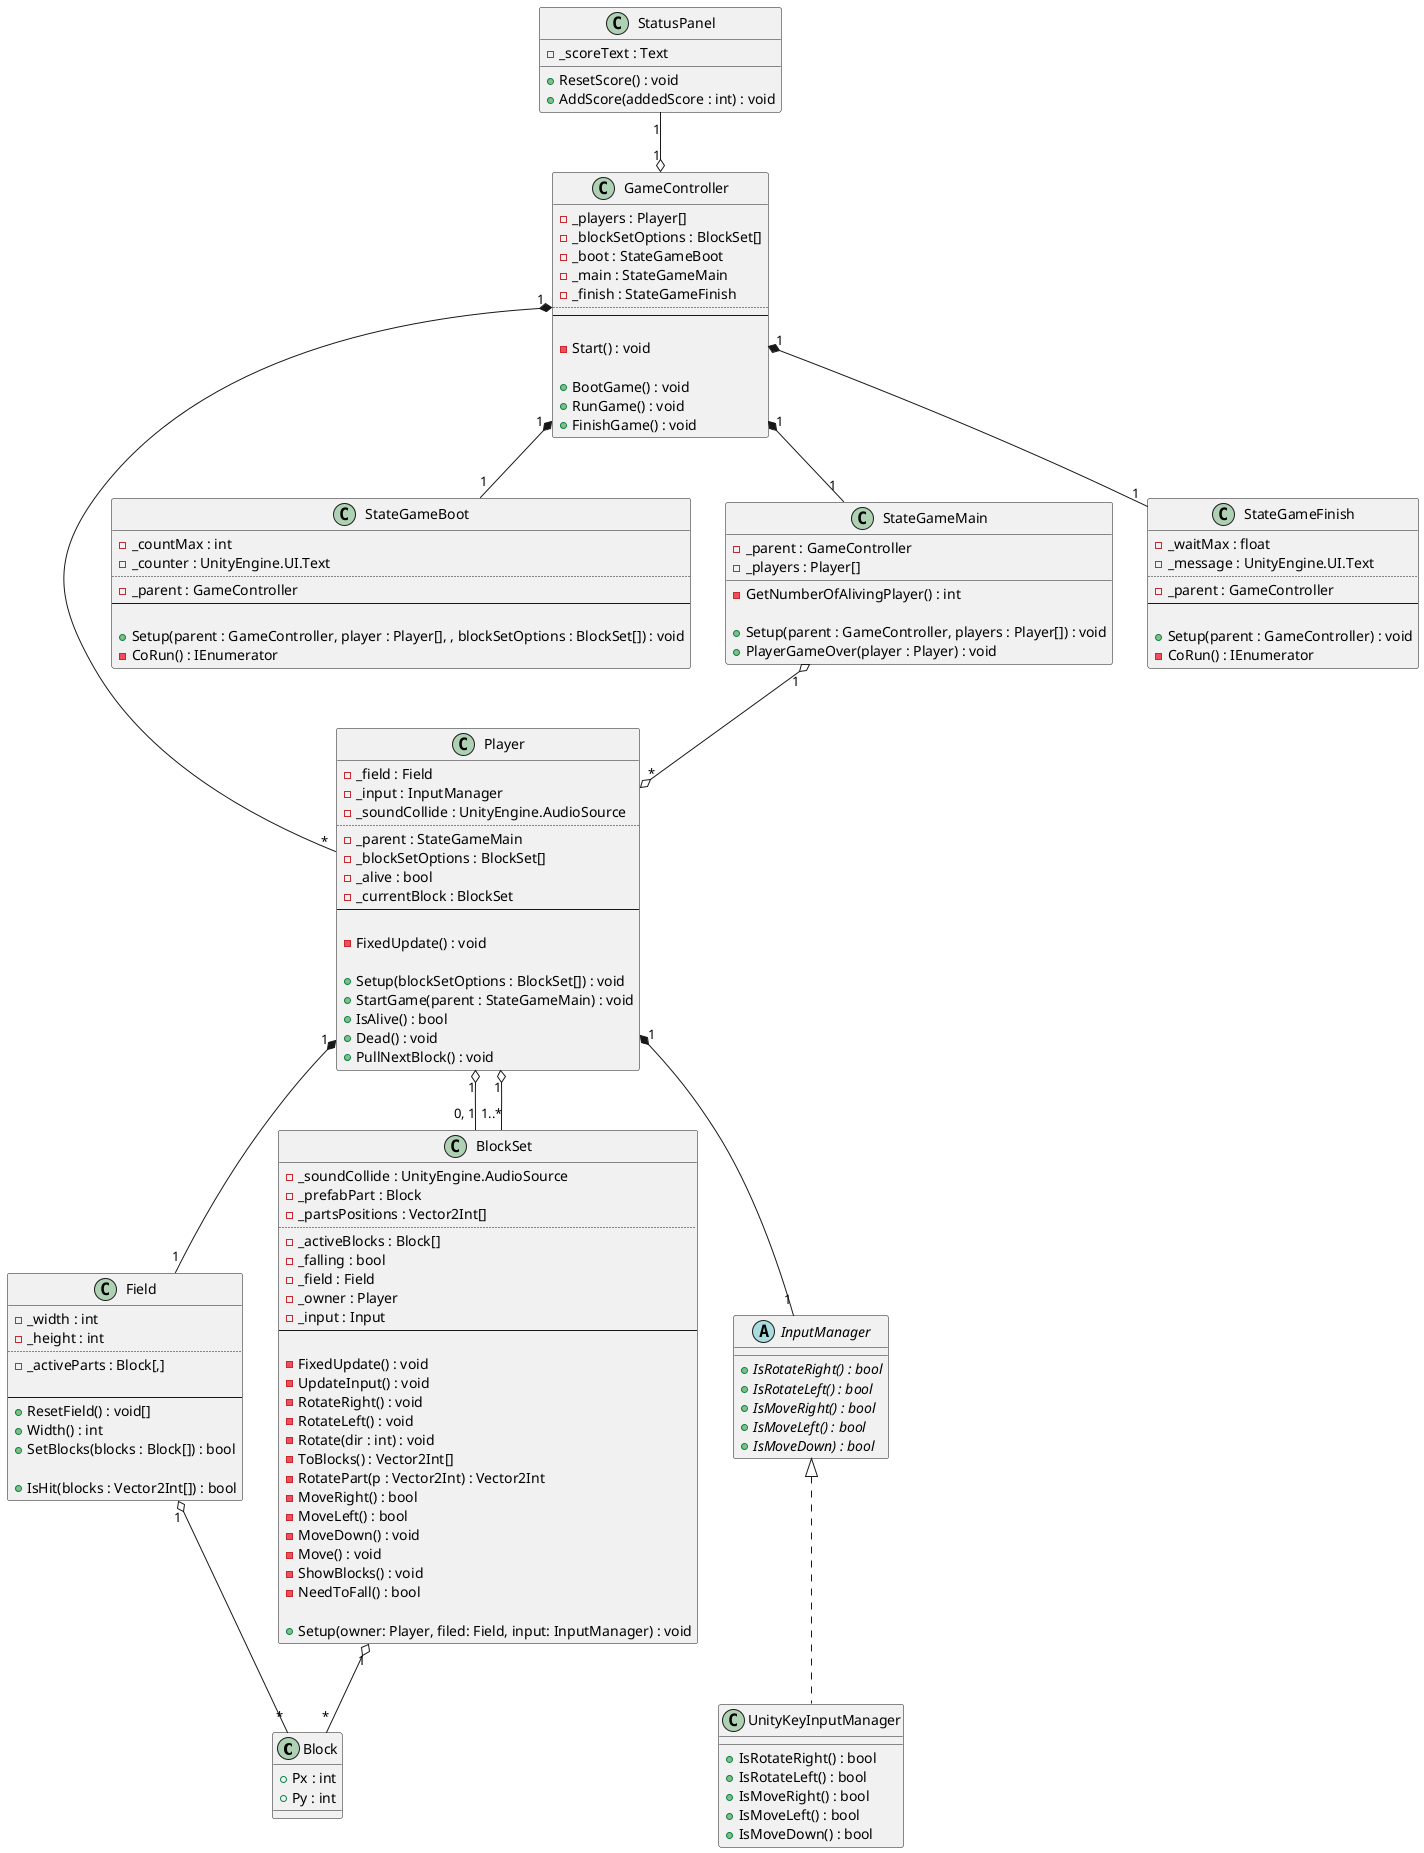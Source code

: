 @startuml

class Block
{
    + Px : int
    + Py : int
}

' フィールドの状態を管理する
class Field
{
    - _width : int
    - _height : int
    ..
    - _activeParts : Block[,]

    --
    + ResetField() : void[]
    + Width() : int
    ' @return ブロックが積みあがってしまったらtrue, そうでなければfalse を返す
    + SetBlocks(blocks : Block[]) : bool

    + IsHit(blocks : Vector2Int[]) : bool
}

' ゲームの進行を管理する
class GameController
{
    - _players : Player[]
    - _blockSetOptions : BlockSet[]
    - _boot : StateGameBoot
    - _main : StateGameMain
    - _finish : StateGameFinish
    ..
    --

    - Start() : void

    + BootGame() : void
    + RunGame() : void
    + FinishGame() : void
}

class Player
{
    - _field : Field
    - _input : InputManager
    - _soundCollide : UnityEngine.AudioSource
    ..
    - _parent : StateGameMain
    - _blockSetOptions : BlockSet[]
    - _alive : bool
    - _currentBlock : BlockSet
    --

    - FixedUpdate() : void

    + Setup(blockSetOptions : BlockSet[]) : void
    + StartGame(parent : StateGameMain) : void
    + IsAlive() : bool
    + Dead() : void
    + PullNextBlock() : void
}

class StateGameBoot
{
    - _countMax : int
    - _counter : UnityEngine.UI.Text
    ..
    - _parent : GameController
    --

    + Setup(parent : GameController, player : Player[], , blockSetOptions : BlockSet[]) : void
    - CoRun() : IEnumerator
}

class StateGameMain
{
    - _parent : GameController
    - _players : Player[]

    - GetNumberOfAlivingPlayer() : int

    + Setup(parent : GameController, players : Player[]) : void
    + PlayerGameOver(player : Player) : void
}

class StateGameFinish
{
    - _waitMax : float
    - _message : UnityEngine.UI.Text
    ..
    - _parent : GameController
    --

    + Setup(parent : GameController) : void
    - CoRun() : IEnumerator
}

abstract class InputManager
{
    + {abstract} IsRotateRight() : bool
    + {abstract} IsRotateLeft() : bool
    + {abstract} IsMoveRight() : bool
    + {abstract} IsMoveLeft() : bool
    + {abstract} IsMoveDown) : bool
}

class UnityKeyInputManager
{
    + IsRotateRight() : bool
    + IsRotateLeft() : bool
    + IsMoveRight() : bool
    + IsMoveLeft() : bool
    + IsMoveDown() : bool
}

' ブロックの状態を管理する
class BlockSet
{
    - _soundCollide : UnityEngine.AudioSource
    - _prefabPart : Block
    - _partsPositions : Vector2Int[]
    ..
    - _activeBlocks : Block[]
    - _falling : bool
    - _field : Field
    - _owner : Player
    - _input : Input
    --

    - FixedUpdate() : void
    - UpdateInput() : void
    - RotateRight() : void
    - RotateLeft() : void
    - Rotate(dir : int) : void
    - ToBlocks() : Vector2Int[]
    - RotatePart(p : Vector2Int) : Vector2Int
    ' @return 移動できる場合はtrue, 何かにぶつかって移動できない場合はfalse
    - MoveRight() : bool
    ' @return 移動できる場合はtrue, 何かにぶつかって移動できない場合はfalse
    - MoveLeft() : bool
    - MoveDown() : void
    - Move() : void
    - ShowBlocks() : void
    - NeedToFall() : bool

    + Setup(owner: Player, filed: Field, input: InputManager) : void
}


class StatusPanel
{
    - _scoreText : Text
 
    + ResetScore() : void
    + AddScore(addedScore : int) : void
}

Player "1" *-- "1" Field
Player "1" o-- "0, 1" BlockSet
Player "1" o-- "1..*" BlockSet
Player "1" *-- "1" InputManager

GameController "1" *-- "*" Player
GameController "1" *-- "1" StateGameBoot
GameController "1" *-- "1" StateGameMain
GameController "1" *-- "1" StateGameFinish

StateGameMain "1" o--o "*" Player

StatusPanel "1" --o "1" GameController

InputManager <|.. UnityKeyInputManager

Field "1" o-- "*" Block
BlockSet "1" o-- "*" Block


@enduml